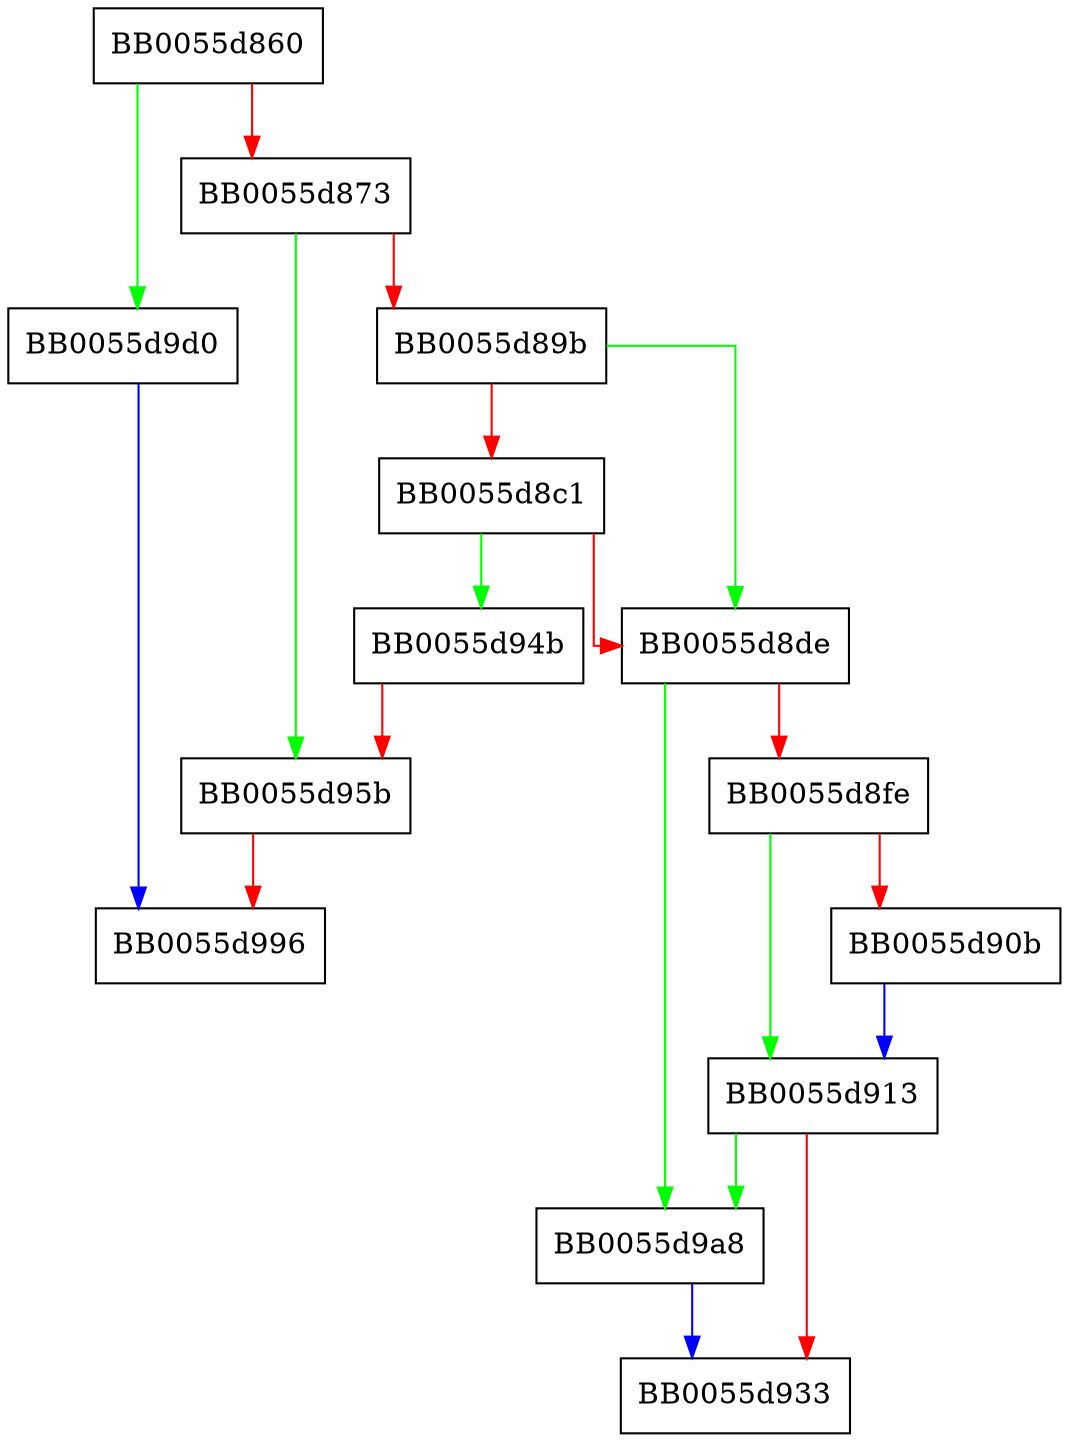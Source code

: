 digraph OSSL_CMP_MSG_read {
  node [shape="box"];
  graph [splines=ortho];
  BB0055d860 -> BB0055d9d0 [color="green"];
  BB0055d860 -> BB0055d873 [color="red"];
  BB0055d873 -> BB0055d95b [color="green"];
  BB0055d873 -> BB0055d89b [color="red"];
  BB0055d89b -> BB0055d8de [color="green"];
  BB0055d89b -> BB0055d8c1 [color="red"];
  BB0055d8c1 -> BB0055d94b [color="green"];
  BB0055d8c1 -> BB0055d8de [color="red"];
  BB0055d8de -> BB0055d9a8 [color="green"];
  BB0055d8de -> BB0055d8fe [color="red"];
  BB0055d8fe -> BB0055d913 [color="green"];
  BB0055d8fe -> BB0055d90b [color="red"];
  BB0055d90b -> BB0055d913 [color="blue"];
  BB0055d913 -> BB0055d9a8 [color="green"];
  BB0055d913 -> BB0055d933 [color="red"];
  BB0055d94b -> BB0055d95b [color="red"];
  BB0055d95b -> BB0055d996 [color="red"];
  BB0055d9a8 -> BB0055d933 [color="blue"];
  BB0055d9d0 -> BB0055d996 [color="blue"];
}